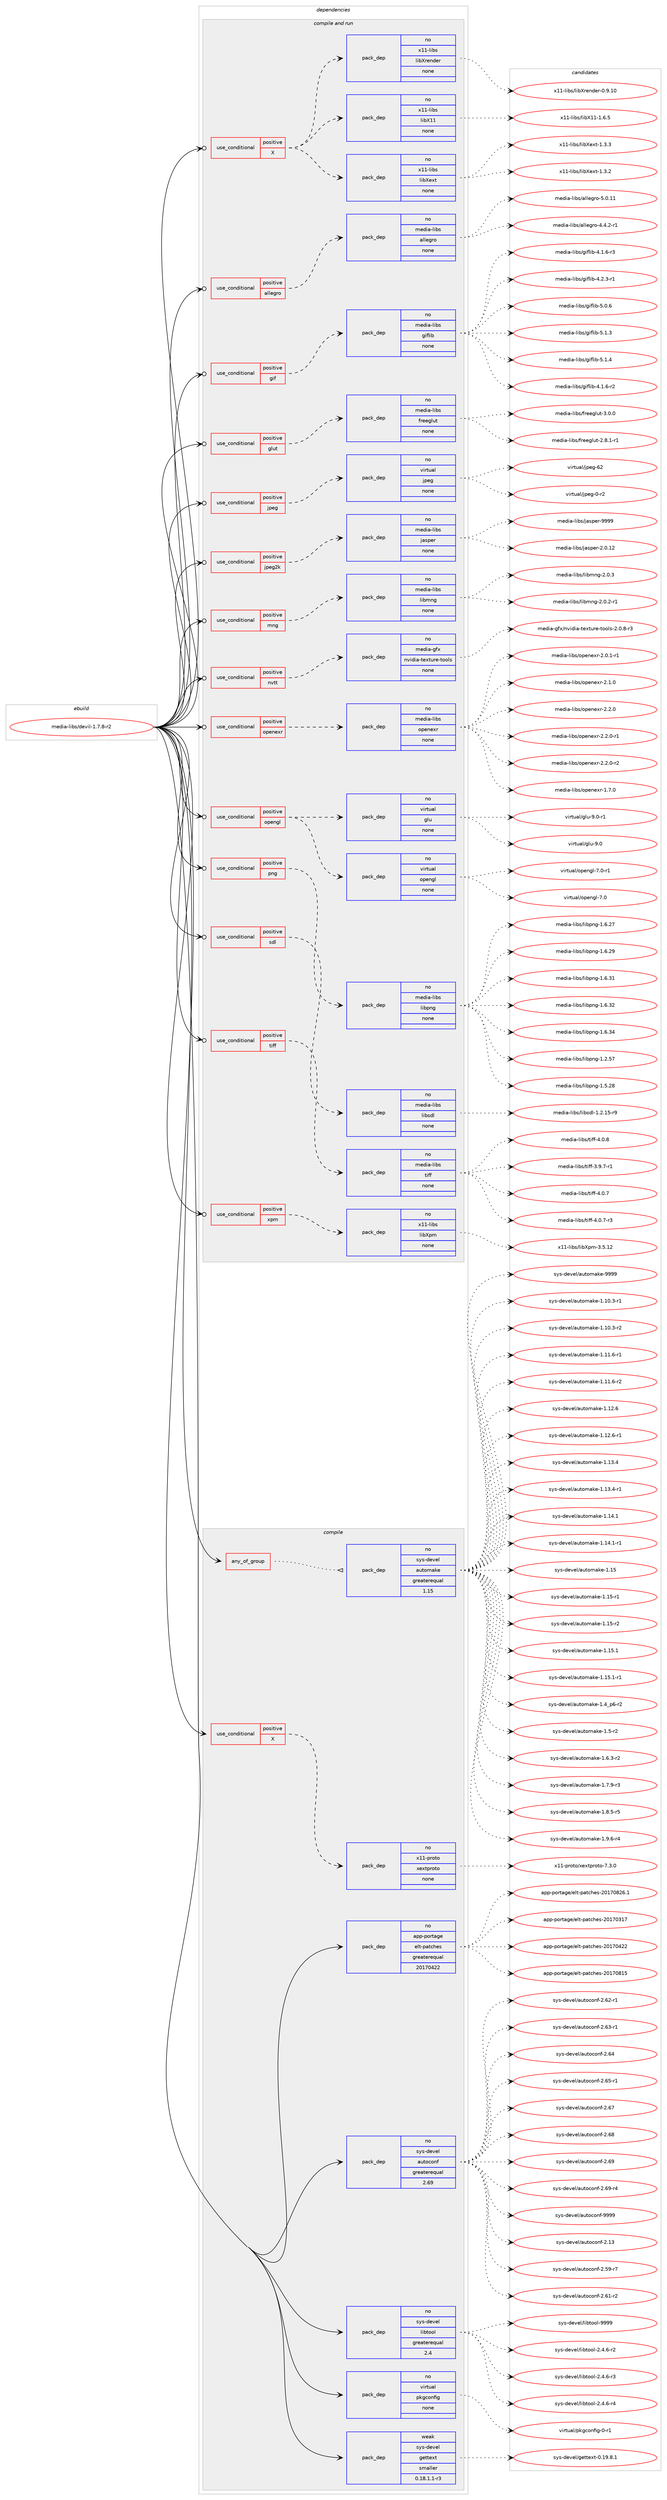 digraph prolog {

# *************
# Graph options
# *************

newrank=true;
concentrate=true;
compound=true;
graph [rankdir=LR,fontname=Helvetica,fontsize=10,ranksep=1.5];#, ranksep=2.5, nodesep=0.2];
edge  [arrowhead=vee];
node  [fontname=Helvetica,fontsize=10];

# **********
# The ebuild
# **********

subgraph cluster_leftcol {
color=gray;
rank=same;
label=<<i>ebuild</i>>;
id [label="media-libs/devil-1.7.8-r2", color=red, width=4, href="../media-libs/devil-1.7.8-r2.svg"];
}

# ****************
# The dependencies
# ****************

subgraph cluster_midcol {
color=gray;
label=<<i>dependencies</i>>;
subgraph cluster_compile {
fillcolor="#eeeeee";
style=filled;
label=<<i>compile</i>>;
subgraph any5368 {
dependency359928 [label=<<TABLE BORDER="0" CELLBORDER="1" CELLSPACING="0" CELLPADDING="4"><TR><TD CELLPADDING="10">any_of_group</TD></TR></TABLE>>, shape=none, color=red];subgraph pack265598 {
dependency359929 [label=<<TABLE BORDER="0" CELLBORDER="1" CELLSPACING="0" CELLPADDING="4" WIDTH="220"><TR><TD ROWSPAN="6" CELLPADDING="30">pack_dep</TD></TR><TR><TD WIDTH="110">no</TD></TR><TR><TD>sys-devel</TD></TR><TR><TD>automake</TD></TR><TR><TD>greaterequal</TD></TR><TR><TD>1.15</TD></TR></TABLE>>, shape=none, color=blue];
}
dependency359928:e -> dependency359929:w [weight=20,style="dotted",arrowhead="oinv"];
}
id:e -> dependency359928:w [weight=20,style="solid",arrowhead="vee"];
subgraph cond88834 {
dependency359930 [label=<<TABLE BORDER="0" CELLBORDER="1" CELLSPACING="0" CELLPADDING="4"><TR><TD ROWSPAN="3" CELLPADDING="10">use_conditional</TD></TR><TR><TD>positive</TD></TR><TR><TD>X</TD></TR></TABLE>>, shape=none, color=red];
subgraph pack265599 {
dependency359931 [label=<<TABLE BORDER="0" CELLBORDER="1" CELLSPACING="0" CELLPADDING="4" WIDTH="220"><TR><TD ROWSPAN="6" CELLPADDING="30">pack_dep</TD></TR><TR><TD WIDTH="110">no</TD></TR><TR><TD>x11-proto</TD></TR><TR><TD>xextproto</TD></TR><TR><TD>none</TD></TR><TR><TD></TD></TR></TABLE>>, shape=none, color=blue];
}
dependency359930:e -> dependency359931:w [weight=20,style="dashed",arrowhead="vee"];
}
id:e -> dependency359930:w [weight=20,style="solid",arrowhead="vee"];
subgraph pack265600 {
dependency359932 [label=<<TABLE BORDER="0" CELLBORDER="1" CELLSPACING="0" CELLPADDING="4" WIDTH="220"><TR><TD ROWSPAN="6" CELLPADDING="30">pack_dep</TD></TR><TR><TD WIDTH="110">no</TD></TR><TR><TD>app-portage</TD></TR><TR><TD>elt-patches</TD></TR><TR><TD>greaterequal</TD></TR><TR><TD>20170422</TD></TR></TABLE>>, shape=none, color=blue];
}
id:e -> dependency359932:w [weight=20,style="solid",arrowhead="vee"];
subgraph pack265601 {
dependency359933 [label=<<TABLE BORDER="0" CELLBORDER="1" CELLSPACING="0" CELLPADDING="4" WIDTH="220"><TR><TD ROWSPAN="6" CELLPADDING="30">pack_dep</TD></TR><TR><TD WIDTH="110">no</TD></TR><TR><TD>sys-devel</TD></TR><TR><TD>autoconf</TD></TR><TR><TD>greaterequal</TD></TR><TR><TD>2.69</TD></TR></TABLE>>, shape=none, color=blue];
}
id:e -> dependency359933:w [weight=20,style="solid",arrowhead="vee"];
subgraph pack265602 {
dependency359934 [label=<<TABLE BORDER="0" CELLBORDER="1" CELLSPACING="0" CELLPADDING="4" WIDTH="220"><TR><TD ROWSPAN="6" CELLPADDING="30">pack_dep</TD></TR><TR><TD WIDTH="110">no</TD></TR><TR><TD>sys-devel</TD></TR><TR><TD>libtool</TD></TR><TR><TD>greaterequal</TD></TR><TR><TD>2.4</TD></TR></TABLE>>, shape=none, color=blue];
}
id:e -> dependency359934:w [weight=20,style="solid",arrowhead="vee"];
subgraph pack265603 {
dependency359935 [label=<<TABLE BORDER="0" CELLBORDER="1" CELLSPACING="0" CELLPADDING="4" WIDTH="220"><TR><TD ROWSPAN="6" CELLPADDING="30">pack_dep</TD></TR><TR><TD WIDTH="110">no</TD></TR><TR><TD>virtual</TD></TR><TR><TD>pkgconfig</TD></TR><TR><TD>none</TD></TR><TR><TD></TD></TR></TABLE>>, shape=none, color=blue];
}
id:e -> dependency359935:w [weight=20,style="solid",arrowhead="vee"];
subgraph pack265604 {
dependency359936 [label=<<TABLE BORDER="0" CELLBORDER="1" CELLSPACING="0" CELLPADDING="4" WIDTH="220"><TR><TD ROWSPAN="6" CELLPADDING="30">pack_dep</TD></TR><TR><TD WIDTH="110">weak</TD></TR><TR><TD>sys-devel</TD></TR><TR><TD>gettext</TD></TR><TR><TD>smaller</TD></TR><TR><TD>0.18.1.1-r3</TD></TR></TABLE>>, shape=none, color=blue];
}
id:e -> dependency359936:w [weight=20,style="solid",arrowhead="vee"];
}
subgraph cluster_compileandrun {
fillcolor="#eeeeee";
style=filled;
label=<<i>compile and run</i>>;
subgraph cond88835 {
dependency359937 [label=<<TABLE BORDER="0" CELLBORDER="1" CELLSPACING="0" CELLPADDING="4"><TR><TD ROWSPAN="3" CELLPADDING="10">use_conditional</TD></TR><TR><TD>positive</TD></TR><TR><TD>X</TD></TR></TABLE>>, shape=none, color=red];
subgraph pack265605 {
dependency359938 [label=<<TABLE BORDER="0" CELLBORDER="1" CELLSPACING="0" CELLPADDING="4" WIDTH="220"><TR><TD ROWSPAN="6" CELLPADDING="30">pack_dep</TD></TR><TR><TD WIDTH="110">no</TD></TR><TR><TD>x11-libs</TD></TR><TR><TD>libXext</TD></TR><TR><TD>none</TD></TR><TR><TD></TD></TR></TABLE>>, shape=none, color=blue];
}
dependency359937:e -> dependency359938:w [weight=20,style="dashed",arrowhead="vee"];
subgraph pack265606 {
dependency359939 [label=<<TABLE BORDER="0" CELLBORDER="1" CELLSPACING="0" CELLPADDING="4" WIDTH="220"><TR><TD ROWSPAN="6" CELLPADDING="30">pack_dep</TD></TR><TR><TD WIDTH="110">no</TD></TR><TR><TD>x11-libs</TD></TR><TR><TD>libX11</TD></TR><TR><TD>none</TD></TR><TR><TD></TD></TR></TABLE>>, shape=none, color=blue];
}
dependency359937:e -> dependency359939:w [weight=20,style="dashed",arrowhead="vee"];
subgraph pack265607 {
dependency359940 [label=<<TABLE BORDER="0" CELLBORDER="1" CELLSPACING="0" CELLPADDING="4" WIDTH="220"><TR><TD ROWSPAN="6" CELLPADDING="30">pack_dep</TD></TR><TR><TD WIDTH="110">no</TD></TR><TR><TD>x11-libs</TD></TR><TR><TD>libXrender</TD></TR><TR><TD>none</TD></TR><TR><TD></TD></TR></TABLE>>, shape=none, color=blue];
}
dependency359937:e -> dependency359940:w [weight=20,style="dashed",arrowhead="vee"];
}
id:e -> dependency359937:w [weight=20,style="solid",arrowhead="odotvee"];
subgraph cond88836 {
dependency359941 [label=<<TABLE BORDER="0" CELLBORDER="1" CELLSPACING="0" CELLPADDING="4"><TR><TD ROWSPAN="3" CELLPADDING="10">use_conditional</TD></TR><TR><TD>positive</TD></TR><TR><TD>allegro</TD></TR></TABLE>>, shape=none, color=red];
subgraph pack265608 {
dependency359942 [label=<<TABLE BORDER="0" CELLBORDER="1" CELLSPACING="0" CELLPADDING="4" WIDTH="220"><TR><TD ROWSPAN="6" CELLPADDING="30">pack_dep</TD></TR><TR><TD WIDTH="110">no</TD></TR><TR><TD>media-libs</TD></TR><TR><TD>allegro</TD></TR><TR><TD>none</TD></TR><TR><TD></TD></TR></TABLE>>, shape=none, color=blue];
}
dependency359941:e -> dependency359942:w [weight=20,style="dashed",arrowhead="vee"];
}
id:e -> dependency359941:w [weight=20,style="solid",arrowhead="odotvee"];
subgraph cond88837 {
dependency359943 [label=<<TABLE BORDER="0" CELLBORDER="1" CELLSPACING="0" CELLPADDING="4"><TR><TD ROWSPAN="3" CELLPADDING="10">use_conditional</TD></TR><TR><TD>positive</TD></TR><TR><TD>gif</TD></TR></TABLE>>, shape=none, color=red];
subgraph pack265609 {
dependency359944 [label=<<TABLE BORDER="0" CELLBORDER="1" CELLSPACING="0" CELLPADDING="4" WIDTH="220"><TR><TD ROWSPAN="6" CELLPADDING="30">pack_dep</TD></TR><TR><TD WIDTH="110">no</TD></TR><TR><TD>media-libs</TD></TR><TR><TD>giflib</TD></TR><TR><TD>none</TD></TR><TR><TD></TD></TR></TABLE>>, shape=none, color=blue];
}
dependency359943:e -> dependency359944:w [weight=20,style="dashed",arrowhead="vee"];
}
id:e -> dependency359943:w [weight=20,style="solid",arrowhead="odotvee"];
subgraph cond88838 {
dependency359945 [label=<<TABLE BORDER="0" CELLBORDER="1" CELLSPACING="0" CELLPADDING="4"><TR><TD ROWSPAN="3" CELLPADDING="10">use_conditional</TD></TR><TR><TD>positive</TD></TR><TR><TD>glut</TD></TR></TABLE>>, shape=none, color=red];
subgraph pack265610 {
dependency359946 [label=<<TABLE BORDER="0" CELLBORDER="1" CELLSPACING="0" CELLPADDING="4" WIDTH="220"><TR><TD ROWSPAN="6" CELLPADDING="30">pack_dep</TD></TR><TR><TD WIDTH="110">no</TD></TR><TR><TD>media-libs</TD></TR><TR><TD>freeglut</TD></TR><TR><TD>none</TD></TR><TR><TD></TD></TR></TABLE>>, shape=none, color=blue];
}
dependency359945:e -> dependency359946:w [weight=20,style="dashed",arrowhead="vee"];
}
id:e -> dependency359945:w [weight=20,style="solid",arrowhead="odotvee"];
subgraph cond88839 {
dependency359947 [label=<<TABLE BORDER="0" CELLBORDER="1" CELLSPACING="0" CELLPADDING="4"><TR><TD ROWSPAN="3" CELLPADDING="10">use_conditional</TD></TR><TR><TD>positive</TD></TR><TR><TD>jpeg</TD></TR></TABLE>>, shape=none, color=red];
subgraph pack265611 {
dependency359948 [label=<<TABLE BORDER="0" CELLBORDER="1" CELLSPACING="0" CELLPADDING="4" WIDTH="220"><TR><TD ROWSPAN="6" CELLPADDING="30">pack_dep</TD></TR><TR><TD WIDTH="110">no</TD></TR><TR><TD>virtual</TD></TR><TR><TD>jpeg</TD></TR><TR><TD>none</TD></TR><TR><TD></TD></TR></TABLE>>, shape=none, color=blue];
}
dependency359947:e -> dependency359948:w [weight=20,style="dashed",arrowhead="vee"];
}
id:e -> dependency359947:w [weight=20,style="solid",arrowhead="odotvee"];
subgraph cond88840 {
dependency359949 [label=<<TABLE BORDER="0" CELLBORDER="1" CELLSPACING="0" CELLPADDING="4"><TR><TD ROWSPAN="3" CELLPADDING="10">use_conditional</TD></TR><TR><TD>positive</TD></TR><TR><TD>jpeg2k</TD></TR></TABLE>>, shape=none, color=red];
subgraph pack265612 {
dependency359950 [label=<<TABLE BORDER="0" CELLBORDER="1" CELLSPACING="0" CELLPADDING="4" WIDTH="220"><TR><TD ROWSPAN="6" CELLPADDING="30">pack_dep</TD></TR><TR><TD WIDTH="110">no</TD></TR><TR><TD>media-libs</TD></TR><TR><TD>jasper</TD></TR><TR><TD>none</TD></TR><TR><TD></TD></TR></TABLE>>, shape=none, color=blue];
}
dependency359949:e -> dependency359950:w [weight=20,style="dashed",arrowhead="vee"];
}
id:e -> dependency359949:w [weight=20,style="solid",arrowhead="odotvee"];
subgraph cond88841 {
dependency359951 [label=<<TABLE BORDER="0" CELLBORDER="1" CELLSPACING="0" CELLPADDING="4"><TR><TD ROWSPAN="3" CELLPADDING="10">use_conditional</TD></TR><TR><TD>positive</TD></TR><TR><TD>mng</TD></TR></TABLE>>, shape=none, color=red];
subgraph pack265613 {
dependency359952 [label=<<TABLE BORDER="0" CELLBORDER="1" CELLSPACING="0" CELLPADDING="4" WIDTH="220"><TR><TD ROWSPAN="6" CELLPADDING="30">pack_dep</TD></TR><TR><TD WIDTH="110">no</TD></TR><TR><TD>media-libs</TD></TR><TR><TD>libmng</TD></TR><TR><TD>none</TD></TR><TR><TD></TD></TR></TABLE>>, shape=none, color=blue];
}
dependency359951:e -> dependency359952:w [weight=20,style="dashed",arrowhead="vee"];
}
id:e -> dependency359951:w [weight=20,style="solid",arrowhead="odotvee"];
subgraph cond88842 {
dependency359953 [label=<<TABLE BORDER="0" CELLBORDER="1" CELLSPACING="0" CELLPADDING="4"><TR><TD ROWSPAN="3" CELLPADDING="10">use_conditional</TD></TR><TR><TD>positive</TD></TR><TR><TD>nvtt</TD></TR></TABLE>>, shape=none, color=red];
subgraph pack265614 {
dependency359954 [label=<<TABLE BORDER="0" CELLBORDER="1" CELLSPACING="0" CELLPADDING="4" WIDTH="220"><TR><TD ROWSPAN="6" CELLPADDING="30">pack_dep</TD></TR><TR><TD WIDTH="110">no</TD></TR><TR><TD>media-gfx</TD></TR><TR><TD>nvidia-texture-tools</TD></TR><TR><TD>none</TD></TR><TR><TD></TD></TR></TABLE>>, shape=none, color=blue];
}
dependency359953:e -> dependency359954:w [weight=20,style="dashed",arrowhead="vee"];
}
id:e -> dependency359953:w [weight=20,style="solid",arrowhead="odotvee"];
subgraph cond88843 {
dependency359955 [label=<<TABLE BORDER="0" CELLBORDER="1" CELLSPACING="0" CELLPADDING="4"><TR><TD ROWSPAN="3" CELLPADDING="10">use_conditional</TD></TR><TR><TD>positive</TD></TR><TR><TD>openexr</TD></TR></TABLE>>, shape=none, color=red];
subgraph pack265615 {
dependency359956 [label=<<TABLE BORDER="0" CELLBORDER="1" CELLSPACING="0" CELLPADDING="4" WIDTH="220"><TR><TD ROWSPAN="6" CELLPADDING="30">pack_dep</TD></TR><TR><TD WIDTH="110">no</TD></TR><TR><TD>media-libs</TD></TR><TR><TD>openexr</TD></TR><TR><TD>none</TD></TR><TR><TD></TD></TR></TABLE>>, shape=none, color=blue];
}
dependency359955:e -> dependency359956:w [weight=20,style="dashed",arrowhead="vee"];
}
id:e -> dependency359955:w [weight=20,style="solid",arrowhead="odotvee"];
subgraph cond88844 {
dependency359957 [label=<<TABLE BORDER="0" CELLBORDER="1" CELLSPACING="0" CELLPADDING="4"><TR><TD ROWSPAN="3" CELLPADDING="10">use_conditional</TD></TR><TR><TD>positive</TD></TR><TR><TD>opengl</TD></TR></TABLE>>, shape=none, color=red];
subgraph pack265616 {
dependency359958 [label=<<TABLE BORDER="0" CELLBORDER="1" CELLSPACING="0" CELLPADDING="4" WIDTH="220"><TR><TD ROWSPAN="6" CELLPADDING="30">pack_dep</TD></TR><TR><TD WIDTH="110">no</TD></TR><TR><TD>virtual</TD></TR><TR><TD>opengl</TD></TR><TR><TD>none</TD></TR><TR><TD></TD></TR></TABLE>>, shape=none, color=blue];
}
dependency359957:e -> dependency359958:w [weight=20,style="dashed",arrowhead="vee"];
subgraph pack265617 {
dependency359959 [label=<<TABLE BORDER="0" CELLBORDER="1" CELLSPACING="0" CELLPADDING="4" WIDTH="220"><TR><TD ROWSPAN="6" CELLPADDING="30">pack_dep</TD></TR><TR><TD WIDTH="110">no</TD></TR><TR><TD>virtual</TD></TR><TR><TD>glu</TD></TR><TR><TD>none</TD></TR><TR><TD></TD></TR></TABLE>>, shape=none, color=blue];
}
dependency359957:e -> dependency359959:w [weight=20,style="dashed",arrowhead="vee"];
}
id:e -> dependency359957:w [weight=20,style="solid",arrowhead="odotvee"];
subgraph cond88845 {
dependency359960 [label=<<TABLE BORDER="0" CELLBORDER="1" CELLSPACING="0" CELLPADDING="4"><TR><TD ROWSPAN="3" CELLPADDING="10">use_conditional</TD></TR><TR><TD>positive</TD></TR><TR><TD>png</TD></TR></TABLE>>, shape=none, color=red];
subgraph pack265618 {
dependency359961 [label=<<TABLE BORDER="0" CELLBORDER="1" CELLSPACING="0" CELLPADDING="4" WIDTH="220"><TR><TD ROWSPAN="6" CELLPADDING="30">pack_dep</TD></TR><TR><TD WIDTH="110">no</TD></TR><TR><TD>media-libs</TD></TR><TR><TD>libpng</TD></TR><TR><TD>none</TD></TR><TR><TD></TD></TR></TABLE>>, shape=none, color=blue];
}
dependency359960:e -> dependency359961:w [weight=20,style="dashed",arrowhead="vee"];
}
id:e -> dependency359960:w [weight=20,style="solid",arrowhead="odotvee"];
subgraph cond88846 {
dependency359962 [label=<<TABLE BORDER="0" CELLBORDER="1" CELLSPACING="0" CELLPADDING="4"><TR><TD ROWSPAN="3" CELLPADDING="10">use_conditional</TD></TR><TR><TD>positive</TD></TR><TR><TD>sdl</TD></TR></TABLE>>, shape=none, color=red];
subgraph pack265619 {
dependency359963 [label=<<TABLE BORDER="0" CELLBORDER="1" CELLSPACING="0" CELLPADDING="4" WIDTH="220"><TR><TD ROWSPAN="6" CELLPADDING="30">pack_dep</TD></TR><TR><TD WIDTH="110">no</TD></TR><TR><TD>media-libs</TD></TR><TR><TD>libsdl</TD></TR><TR><TD>none</TD></TR><TR><TD></TD></TR></TABLE>>, shape=none, color=blue];
}
dependency359962:e -> dependency359963:w [weight=20,style="dashed",arrowhead="vee"];
}
id:e -> dependency359962:w [weight=20,style="solid",arrowhead="odotvee"];
subgraph cond88847 {
dependency359964 [label=<<TABLE BORDER="0" CELLBORDER="1" CELLSPACING="0" CELLPADDING="4"><TR><TD ROWSPAN="3" CELLPADDING="10">use_conditional</TD></TR><TR><TD>positive</TD></TR><TR><TD>tiff</TD></TR></TABLE>>, shape=none, color=red];
subgraph pack265620 {
dependency359965 [label=<<TABLE BORDER="0" CELLBORDER="1" CELLSPACING="0" CELLPADDING="4" WIDTH="220"><TR><TD ROWSPAN="6" CELLPADDING="30">pack_dep</TD></TR><TR><TD WIDTH="110">no</TD></TR><TR><TD>media-libs</TD></TR><TR><TD>tiff</TD></TR><TR><TD>none</TD></TR><TR><TD></TD></TR></TABLE>>, shape=none, color=blue];
}
dependency359964:e -> dependency359965:w [weight=20,style="dashed",arrowhead="vee"];
}
id:e -> dependency359964:w [weight=20,style="solid",arrowhead="odotvee"];
subgraph cond88848 {
dependency359966 [label=<<TABLE BORDER="0" CELLBORDER="1" CELLSPACING="0" CELLPADDING="4"><TR><TD ROWSPAN="3" CELLPADDING="10">use_conditional</TD></TR><TR><TD>positive</TD></TR><TR><TD>xpm</TD></TR></TABLE>>, shape=none, color=red];
subgraph pack265621 {
dependency359967 [label=<<TABLE BORDER="0" CELLBORDER="1" CELLSPACING="0" CELLPADDING="4" WIDTH="220"><TR><TD ROWSPAN="6" CELLPADDING="30">pack_dep</TD></TR><TR><TD WIDTH="110">no</TD></TR><TR><TD>x11-libs</TD></TR><TR><TD>libXpm</TD></TR><TR><TD>none</TD></TR><TR><TD></TD></TR></TABLE>>, shape=none, color=blue];
}
dependency359966:e -> dependency359967:w [weight=20,style="dashed",arrowhead="vee"];
}
id:e -> dependency359966:w [weight=20,style="solid",arrowhead="odotvee"];
}
subgraph cluster_run {
fillcolor="#eeeeee";
style=filled;
label=<<i>run</i>>;
}
}

# **************
# The candidates
# **************

subgraph cluster_choices {
rank=same;
color=gray;
label=<<i>candidates</i>>;

subgraph choice265598 {
color=black;
nodesep=1;
choice11512111545100101118101108479711711611110997107101454946494846514511449 [label="sys-devel/automake-1.10.3-r1", color=red, width=4,href="../sys-devel/automake-1.10.3-r1.svg"];
choice11512111545100101118101108479711711611110997107101454946494846514511450 [label="sys-devel/automake-1.10.3-r2", color=red, width=4,href="../sys-devel/automake-1.10.3-r2.svg"];
choice11512111545100101118101108479711711611110997107101454946494946544511449 [label="sys-devel/automake-1.11.6-r1", color=red, width=4,href="../sys-devel/automake-1.11.6-r1.svg"];
choice11512111545100101118101108479711711611110997107101454946494946544511450 [label="sys-devel/automake-1.11.6-r2", color=red, width=4,href="../sys-devel/automake-1.11.6-r2.svg"];
choice1151211154510010111810110847971171161111099710710145494649504654 [label="sys-devel/automake-1.12.6", color=red, width=4,href="../sys-devel/automake-1.12.6.svg"];
choice11512111545100101118101108479711711611110997107101454946495046544511449 [label="sys-devel/automake-1.12.6-r1", color=red, width=4,href="../sys-devel/automake-1.12.6-r1.svg"];
choice1151211154510010111810110847971171161111099710710145494649514652 [label="sys-devel/automake-1.13.4", color=red, width=4,href="../sys-devel/automake-1.13.4.svg"];
choice11512111545100101118101108479711711611110997107101454946495146524511449 [label="sys-devel/automake-1.13.4-r1", color=red, width=4,href="../sys-devel/automake-1.13.4-r1.svg"];
choice1151211154510010111810110847971171161111099710710145494649524649 [label="sys-devel/automake-1.14.1", color=red, width=4,href="../sys-devel/automake-1.14.1.svg"];
choice11512111545100101118101108479711711611110997107101454946495246494511449 [label="sys-devel/automake-1.14.1-r1", color=red, width=4,href="../sys-devel/automake-1.14.1-r1.svg"];
choice115121115451001011181011084797117116111109971071014549464953 [label="sys-devel/automake-1.15", color=red, width=4,href="../sys-devel/automake-1.15.svg"];
choice1151211154510010111810110847971171161111099710710145494649534511449 [label="sys-devel/automake-1.15-r1", color=red, width=4,href="../sys-devel/automake-1.15-r1.svg"];
choice1151211154510010111810110847971171161111099710710145494649534511450 [label="sys-devel/automake-1.15-r2", color=red, width=4,href="../sys-devel/automake-1.15-r2.svg"];
choice1151211154510010111810110847971171161111099710710145494649534649 [label="sys-devel/automake-1.15.1", color=red, width=4,href="../sys-devel/automake-1.15.1.svg"];
choice11512111545100101118101108479711711611110997107101454946495346494511449 [label="sys-devel/automake-1.15.1-r1", color=red, width=4,href="../sys-devel/automake-1.15.1-r1.svg"];
choice115121115451001011181011084797117116111109971071014549465295112544511450 [label="sys-devel/automake-1.4_p6-r2", color=red, width=4,href="../sys-devel/automake-1.4_p6-r2.svg"];
choice11512111545100101118101108479711711611110997107101454946534511450 [label="sys-devel/automake-1.5-r2", color=red, width=4,href="../sys-devel/automake-1.5-r2.svg"];
choice115121115451001011181011084797117116111109971071014549465446514511450 [label="sys-devel/automake-1.6.3-r2", color=red, width=4,href="../sys-devel/automake-1.6.3-r2.svg"];
choice115121115451001011181011084797117116111109971071014549465546574511451 [label="sys-devel/automake-1.7.9-r3", color=red, width=4,href="../sys-devel/automake-1.7.9-r3.svg"];
choice115121115451001011181011084797117116111109971071014549465646534511453 [label="sys-devel/automake-1.8.5-r5", color=red, width=4,href="../sys-devel/automake-1.8.5-r5.svg"];
choice115121115451001011181011084797117116111109971071014549465746544511452 [label="sys-devel/automake-1.9.6-r4", color=red, width=4,href="../sys-devel/automake-1.9.6-r4.svg"];
choice115121115451001011181011084797117116111109971071014557575757 [label="sys-devel/automake-9999", color=red, width=4,href="../sys-devel/automake-9999.svg"];
dependency359929:e -> choice11512111545100101118101108479711711611110997107101454946494846514511449:w [style=dotted,weight="100"];
dependency359929:e -> choice11512111545100101118101108479711711611110997107101454946494846514511450:w [style=dotted,weight="100"];
dependency359929:e -> choice11512111545100101118101108479711711611110997107101454946494946544511449:w [style=dotted,weight="100"];
dependency359929:e -> choice11512111545100101118101108479711711611110997107101454946494946544511450:w [style=dotted,weight="100"];
dependency359929:e -> choice1151211154510010111810110847971171161111099710710145494649504654:w [style=dotted,weight="100"];
dependency359929:e -> choice11512111545100101118101108479711711611110997107101454946495046544511449:w [style=dotted,weight="100"];
dependency359929:e -> choice1151211154510010111810110847971171161111099710710145494649514652:w [style=dotted,weight="100"];
dependency359929:e -> choice11512111545100101118101108479711711611110997107101454946495146524511449:w [style=dotted,weight="100"];
dependency359929:e -> choice1151211154510010111810110847971171161111099710710145494649524649:w [style=dotted,weight="100"];
dependency359929:e -> choice11512111545100101118101108479711711611110997107101454946495246494511449:w [style=dotted,weight="100"];
dependency359929:e -> choice115121115451001011181011084797117116111109971071014549464953:w [style=dotted,weight="100"];
dependency359929:e -> choice1151211154510010111810110847971171161111099710710145494649534511449:w [style=dotted,weight="100"];
dependency359929:e -> choice1151211154510010111810110847971171161111099710710145494649534511450:w [style=dotted,weight="100"];
dependency359929:e -> choice1151211154510010111810110847971171161111099710710145494649534649:w [style=dotted,weight="100"];
dependency359929:e -> choice11512111545100101118101108479711711611110997107101454946495346494511449:w [style=dotted,weight="100"];
dependency359929:e -> choice115121115451001011181011084797117116111109971071014549465295112544511450:w [style=dotted,weight="100"];
dependency359929:e -> choice11512111545100101118101108479711711611110997107101454946534511450:w [style=dotted,weight="100"];
dependency359929:e -> choice115121115451001011181011084797117116111109971071014549465446514511450:w [style=dotted,weight="100"];
dependency359929:e -> choice115121115451001011181011084797117116111109971071014549465546574511451:w [style=dotted,weight="100"];
dependency359929:e -> choice115121115451001011181011084797117116111109971071014549465646534511453:w [style=dotted,weight="100"];
dependency359929:e -> choice115121115451001011181011084797117116111109971071014549465746544511452:w [style=dotted,weight="100"];
dependency359929:e -> choice115121115451001011181011084797117116111109971071014557575757:w [style=dotted,weight="100"];
}
subgraph choice265599 {
color=black;
nodesep=1;
choice12049494511211411111611147120101120116112114111116111455546514648 [label="x11-proto/xextproto-7.3.0", color=red, width=4,href="../x11-proto/xextproto-7.3.0.svg"];
dependency359931:e -> choice12049494511211411111611147120101120116112114111116111455546514648:w [style=dotted,weight="100"];
}
subgraph choice265600 {
color=black;
nodesep=1;
choice97112112451121111141169710310147101108116451129711699104101115455048495548514955 [label="app-portage/elt-patches-20170317", color=red, width=4,href="../app-portage/elt-patches-20170317.svg"];
choice97112112451121111141169710310147101108116451129711699104101115455048495548525050 [label="app-portage/elt-patches-20170422", color=red, width=4,href="../app-portage/elt-patches-20170422.svg"];
choice97112112451121111141169710310147101108116451129711699104101115455048495548564953 [label="app-portage/elt-patches-20170815", color=red, width=4,href="../app-portage/elt-patches-20170815.svg"];
choice971121124511211111411697103101471011081164511297116991041011154550484955485650544649 [label="app-portage/elt-patches-20170826.1", color=red, width=4,href="../app-portage/elt-patches-20170826.1.svg"];
dependency359932:e -> choice97112112451121111141169710310147101108116451129711699104101115455048495548514955:w [style=dotted,weight="100"];
dependency359932:e -> choice97112112451121111141169710310147101108116451129711699104101115455048495548525050:w [style=dotted,weight="100"];
dependency359932:e -> choice97112112451121111141169710310147101108116451129711699104101115455048495548564953:w [style=dotted,weight="100"];
dependency359932:e -> choice971121124511211111411697103101471011081164511297116991041011154550484955485650544649:w [style=dotted,weight="100"];
}
subgraph choice265601 {
color=black;
nodesep=1;
choice115121115451001011181011084797117116111991111101024550464951 [label="sys-devel/autoconf-2.13", color=red, width=4,href="../sys-devel/autoconf-2.13.svg"];
choice1151211154510010111810110847971171161119911111010245504653574511455 [label="sys-devel/autoconf-2.59-r7", color=red, width=4,href="../sys-devel/autoconf-2.59-r7.svg"];
choice1151211154510010111810110847971171161119911111010245504654494511450 [label="sys-devel/autoconf-2.61-r2", color=red, width=4,href="../sys-devel/autoconf-2.61-r2.svg"];
choice1151211154510010111810110847971171161119911111010245504654504511449 [label="sys-devel/autoconf-2.62-r1", color=red, width=4,href="../sys-devel/autoconf-2.62-r1.svg"];
choice1151211154510010111810110847971171161119911111010245504654514511449 [label="sys-devel/autoconf-2.63-r1", color=red, width=4,href="../sys-devel/autoconf-2.63-r1.svg"];
choice115121115451001011181011084797117116111991111101024550465452 [label="sys-devel/autoconf-2.64", color=red, width=4,href="../sys-devel/autoconf-2.64.svg"];
choice1151211154510010111810110847971171161119911111010245504654534511449 [label="sys-devel/autoconf-2.65-r1", color=red, width=4,href="../sys-devel/autoconf-2.65-r1.svg"];
choice115121115451001011181011084797117116111991111101024550465455 [label="sys-devel/autoconf-2.67", color=red, width=4,href="../sys-devel/autoconf-2.67.svg"];
choice115121115451001011181011084797117116111991111101024550465456 [label="sys-devel/autoconf-2.68", color=red, width=4,href="../sys-devel/autoconf-2.68.svg"];
choice115121115451001011181011084797117116111991111101024550465457 [label="sys-devel/autoconf-2.69", color=red, width=4,href="../sys-devel/autoconf-2.69.svg"];
choice1151211154510010111810110847971171161119911111010245504654574511452 [label="sys-devel/autoconf-2.69-r4", color=red, width=4,href="../sys-devel/autoconf-2.69-r4.svg"];
choice115121115451001011181011084797117116111991111101024557575757 [label="sys-devel/autoconf-9999", color=red, width=4,href="../sys-devel/autoconf-9999.svg"];
dependency359933:e -> choice115121115451001011181011084797117116111991111101024550464951:w [style=dotted,weight="100"];
dependency359933:e -> choice1151211154510010111810110847971171161119911111010245504653574511455:w [style=dotted,weight="100"];
dependency359933:e -> choice1151211154510010111810110847971171161119911111010245504654494511450:w [style=dotted,weight="100"];
dependency359933:e -> choice1151211154510010111810110847971171161119911111010245504654504511449:w [style=dotted,weight="100"];
dependency359933:e -> choice1151211154510010111810110847971171161119911111010245504654514511449:w [style=dotted,weight="100"];
dependency359933:e -> choice115121115451001011181011084797117116111991111101024550465452:w [style=dotted,weight="100"];
dependency359933:e -> choice1151211154510010111810110847971171161119911111010245504654534511449:w [style=dotted,weight="100"];
dependency359933:e -> choice115121115451001011181011084797117116111991111101024550465455:w [style=dotted,weight="100"];
dependency359933:e -> choice115121115451001011181011084797117116111991111101024550465456:w [style=dotted,weight="100"];
dependency359933:e -> choice115121115451001011181011084797117116111991111101024550465457:w [style=dotted,weight="100"];
dependency359933:e -> choice1151211154510010111810110847971171161119911111010245504654574511452:w [style=dotted,weight="100"];
dependency359933:e -> choice115121115451001011181011084797117116111991111101024557575757:w [style=dotted,weight="100"];
}
subgraph choice265602 {
color=black;
nodesep=1;
choice1151211154510010111810110847108105981161111111084550465246544511450 [label="sys-devel/libtool-2.4.6-r2", color=red, width=4,href="../sys-devel/libtool-2.4.6-r2.svg"];
choice1151211154510010111810110847108105981161111111084550465246544511451 [label="sys-devel/libtool-2.4.6-r3", color=red, width=4,href="../sys-devel/libtool-2.4.6-r3.svg"];
choice1151211154510010111810110847108105981161111111084550465246544511452 [label="sys-devel/libtool-2.4.6-r4", color=red, width=4,href="../sys-devel/libtool-2.4.6-r4.svg"];
choice1151211154510010111810110847108105981161111111084557575757 [label="sys-devel/libtool-9999", color=red, width=4,href="../sys-devel/libtool-9999.svg"];
dependency359934:e -> choice1151211154510010111810110847108105981161111111084550465246544511450:w [style=dotted,weight="100"];
dependency359934:e -> choice1151211154510010111810110847108105981161111111084550465246544511451:w [style=dotted,weight="100"];
dependency359934:e -> choice1151211154510010111810110847108105981161111111084550465246544511452:w [style=dotted,weight="100"];
dependency359934:e -> choice1151211154510010111810110847108105981161111111084557575757:w [style=dotted,weight="100"];
}
subgraph choice265603 {
color=black;
nodesep=1;
choice11810511411611797108471121071039911111010210510345484511449 [label="virtual/pkgconfig-0-r1", color=red, width=4,href="../virtual/pkgconfig-0-r1.svg"];
dependency359935:e -> choice11810511411611797108471121071039911111010210510345484511449:w [style=dotted,weight="100"];
}
subgraph choice265604 {
color=black;
nodesep=1;
choice1151211154510010111810110847103101116116101120116454846495746564649 [label="sys-devel/gettext-0.19.8.1", color=red, width=4,href="../sys-devel/gettext-0.19.8.1.svg"];
dependency359936:e -> choice1151211154510010111810110847103101116116101120116454846495746564649:w [style=dotted,weight="100"];
}
subgraph choice265605 {
color=black;
nodesep=1;
choice12049494510810598115471081059888101120116454946514650 [label="x11-libs/libXext-1.3.2", color=red, width=4,href="../x11-libs/libXext-1.3.2.svg"];
choice12049494510810598115471081059888101120116454946514651 [label="x11-libs/libXext-1.3.3", color=red, width=4,href="../x11-libs/libXext-1.3.3.svg"];
dependency359938:e -> choice12049494510810598115471081059888101120116454946514650:w [style=dotted,weight="100"];
dependency359938:e -> choice12049494510810598115471081059888101120116454946514651:w [style=dotted,weight="100"];
}
subgraph choice265606 {
color=black;
nodesep=1;
choice120494945108105981154710810598884949454946544653 [label="x11-libs/libX11-1.6.5", color=red, width=4,href="../x11-libs/libX11-1.6.5.svg"];
dependency359939:e -> choice120494945108105981154710810598884949454946544653:w [style=dotted,weight="100"];
}
subgraph choice265607 {
color=black;
nodesep=1;
choice1204949451081059811547108105988811410111010010111445484657464948 [label="x11-libs/libXrender-0.9.10", color=red, width=4,href="../x11-libs/libXrender-0.9.10.svg"];
dependency359940:e -> choice1204949451081059811547108105988811410111010010111445484657464948:w [style=dotted,weight="100"];
}
subgraph choice265608 {
color=black;
nodesep=1;
choice10910110010597451081059811547971081081011031141114552465246504511449 [label="media-libs/allegro-4.4.2-r1", color=red, width=4,href="../media-libs/allegro-4.4.2-r1.svg"];
choice109101100105974510810598115479710810810110311411145534648464949 [label="media-libs/allegro-5.0.11", color=red, width=4,href="../media-libs/allegro-5.0.11.svg"];
dependency359942:e -> choice10910110010597451081059811547971081081011031141114552465246504511449:w [style=dotted,weight="100"];
dependency359942:e -> choice109101100105974510810598115479710810810110311411145534648464949:w [style=dotted,weight="100"];
}
subgraph choice265609 {
color=black;
nodesep=1;
choice10910110010597451081059811547103105102108105984552464946544511450 [label="media-libs/giflib-4.1.6-r2", color=red, width=4,href="../media-libs/giflib-4.1.6-r2.svg"];
choice10910110010597451081059811547103105102108105984552464946544511451 [label="media-libs/giflib-4.1.6-r3", color=red, width=4,href="../media-libs/giflib-4.1.6-r3.svg"];
choice10910110010597451081059811547103105102108105984552465046514511449 [label="media-libs/giflib-4.2.3-r1", color=red, width=4,href="../media-libs/giflib-4.2.3-r1.svg"];
choice1091011001059745108105981154710310510210810598455346484654 [label="media-libs/giflib-5.0.6", color=red, width=4,href="../media-libs/giflib-5.0.6.svg"];
choice1091011001059745108105981154710310510210810598455346494651 [label="media-libs/giflib-5.1.3", color=red, width=4,href="../media-libs/giflib-5.1.3.svg"];
choice1091011001059745108105981154710310510210810598455346494652 [label="media-libs/giflib-5.1.4", color=red, width=4,href="../media-libs/giflib-5.1.4.svg"];
dependency359944:e -> choice10910110010597451081059811547103105102108105984552464946544511450:w [style=dotted,weight="100"];
dependency359944:e -> choice10910110010597451081059811547103105102108105984552464946544511451:w [style=dotted,weight="100"];
dependency359944:e -> choice10910110010597451081059811547103105102108105984552465046514511449:w [style=dotted,weight="100"];
dependency359944:e -> choice1091011001059745108105981154710310510210810598455346484654:w [style=dotted,weight="100"];
dependency359944:e -> choice1091011001059745108105981154710310510210810598455346494651:w [style=dotted,weight="100"];
dependency359944:e -> choice1091011001059745108105981154710310510210810598455346494652:w [style=dotted,weight="100"];
}
subgraph choice265610 {
color=black;
nodesep=1;
choice109101100105974510810598115471021141011011031081171164550465646494511449 [label="media-libs/freeglut-2.8.1-r1", color=red, width=4,href="../media-libs/freeglut-2.8.1-r1.svg"];
choice10910110010597451081059811547102114101101103108117116455146484648 [label="media-libs/freeglut-3.0.0", color=red, width=4,href="../media-libs/freeglut-3.0.0.svg"];
dependency359946:e -> choice109101100105974510810598115471021141011011031081171164550465646494511449:w [style=dotted,weight="100"];
dependency359946:e -> choice10910110010597451081059811547102114101101103108117116455146484648:w [style=dotted,weight="100"];
}
subgraph choice265611 {
color=black;
nodesep=1;
choice118105114116117971084710611210110345484511450 [label="virtual/jpeg-0-r2", color=red, width=4,href="../virtual/jpeg-0-r2.svg"];
choice1181051141161179710847106112101103455450 [label="virtual/jpeg-62", color=red, width=4,href="../virtual/jpeg-62.svg"];
dependency359948:e -> choice118105114116117971084710611210110345484511450:w [style=dotted,weight="100"];
dependency359948:e -> choice1181051141161179710847106112101103455450:w [style=dotted,weight="100"];
}
subgraph choice265612 {
color=black;
nodesep=1;
choice109101100105974510810598115471069711511210111445504648464950 [label="media-libs/jasper-2.0.12", color=red, width=4,href="../media-libs/jasper-2.0.12.svg"];
choice10910110010597451081059811547106971151121011144557575757 [label="media-libs/jasper-9999", color=red, width=4,href="../media-libs/jasper-9999.svg"];
dependency359950:e -> choice109101100105974510810598115471069711511210111445504648464950:w [style=dotted,weight="100"];
dependency359950:e -> choice10910110010597451081059811547106971151121011144557575757:w [style=dotted,weight="100"];
}
subgraph choice265613 {
color=black;
nodesep=1;
choice10910110010597451081059811547108105981091101034550464846504511449 [label="media-libs/libmng-2.0.2-r1", color=red, width=4,href="../media-libs/libmng-2.0.2-r1.svg"];
choice1091011001059745108105981154710810598109110103455046484651 [label="media-libs/libmng-2.0.3", color=red, width=4,href="../media-libs/libmng-2.0.3.svg"];
dependency359952:e -> choice10910110010597451081059811547108105981091101034550464846504511449:w [style=dotted,weight="100"];
dependency359952:e -> choice1091011001059745108105981154710810598109110103455046484651:w [style=dotted,weight="100"];
}
subgraph choice265614 {
color=black;
nodesep=1;
choice1091011001059745103102120471101181051001059745116101120116117114101451161111111081154550464846564511451 [label="media-gfx/nvidia-texture-tools-2.0.8-r3", color=red, width=4,href="../media-gfx/nvidia-texture-tools-2.0.8-r3.svg"];
dependency359954:e -> choice1091011001059745103102120471101181051001059745116101120116117114101451161111111081154550464846564511451:w [style=dotted,weight="100"];
}
subgraph choice265615 {
color=black;
nodesep=1;
choice10910110010597451081059811547111112101110101120114454946554648 [label="media-libs/openexr-1.7.0", color=red, width=4,href="../media-libs/openexr-1.7.0.svg"];
choice109101100105974510810598115471111121011101011201144550464846494511449 [label="media-libs/openexr-2.0.1-r1", color=red, width=4,href="../media-libs/openexr-2.0.1-r1.svg"];
choice10910110010597451081059811547111112101110101120114455046494648 [label="media-libs/openexr-2.1.0", color=red, width=4,href="../media-libs/openexr-2.1.0.svg"];
choice10910110010597451081059811547111112101110101120114455046504648 [label="media-libs/openexr-2.2.0", color=red, width=4,href="../media-libs/openexr-2.2.0.svg"];
choice109101100105974510810598115471111121011101011201144550465046484511449 [label="media-libs/openexr-2.2.0-r1", color=red, width=4,href="../media-libs/openexr-2.2.0-r1.svg"];
choice109101100105974510810598115471111121011101011201144550465046484511450 [label="media-libs/openexr-2.2.0-r2", color=red, width=4,href="../media-libs/openexr-2.2.0-r2.svg"];
dependency359956:e -> choice10910110010597451081059811547111112101110101120114454946554648:w [style=dotted,weight="100"];
dependency359956:e -> choice109101100105974510810598115471111121011101011201144550464846494511449:w [style=dotted,weight="100"];
dependency359956:e -> choice10910110010597451081059811547111112101110101120114455046494648:w [style=dotted,weight="100"];
dependency359956:e -> choice10910110010597451081059811547111112101110101120114455046504648:w [style=dotted,weight="100"];
dependency359956:e -> choice109101100105974510810598115471111121011101011201144550465046484511449:w [style=dotted,weight="100"];
dependency359956:e -> choice109101100105974510810598115471111121011101011201144550465046484511450:w [style=dotted,weight="100"];
}
subgraph choice265616 {
color=black;
nodesep=1;
choice118105114116117971084711111210111010310845554648 [label="virtual/opengl-7.0", color=red, width=4,href="../virtual/opengl-7.0.svg"];
choice1181051141161179710847111112101110103108455546484511449 [label="virtual/opengl-7.0-r1", color=red, width=4,href="../virtual/opengl-7.0-r1.svg"];
dependency359958:e -> choice118105114116117971084711111210111010310845554648:w [style=dotted,weight="100"];
dependency359958:e -> choice1181051141161179710847111112101110103108455546484511449:w [style=dotted,weight="100"];
}
subgraph choice265617 {
color=black;
nodesep=1;
choice118105114116117971084710310811745574648 [label="virtual/glu-9.0", color=red, width=4,href="../virtual/glu-9.0.svg"];
choice1181051141161179710847103108117455746484511449 [label="virtual/glu-9.0-r1", color=red, width=4,href="../virtual/glu-9.0-r1.svg"];
dependency359959:e -> choice118105114116117971084710310811745574648:w [style=dotted,weight="100"];
dependency359959:e -> choice1181051141161179710847103108117455746484511449:w [style=dotted,weight="100"];
}
subgraph choice265618 {
color=black;
nodesep=1;
choice109101100105974510810598115471081059811211010345494650465355 [label="media-libs/libpng-1.2.57", color=red, width=4,href="../media-libs/libpng-1.2.57.svg"];
choice109101100105974510810598115471081059811211010345494653465056 [label="media-libs/libpng-1.5.28", color=red, width=4,href="../media-libs/libpng-1.5.28.svg"];
choice109101100105974510810598115471081059811211010345494654465055 [label="media-libs/libpng-1.6.27", color=red, width=4,href="../media-libs/libpng-1.6.27.svg"];
choice109101100105974510810598115471081059811211010345494654465057 [label="media-libs/libpng-1.6.29", color=red, width=4,href="../media-libs/libpng-1.6.29.svg"];
choice109101100105974510810598115471081059811211010345494654465149 [label="media-libs/libpng-1.6.31", color=red, width=4,href="../media-libs/libpng-1.6.31.svg"];
choice109101100105974510810598115471081059811211010345494654465150 [label="media-libs/libpng-1.6.32", color=red, width=4,href="../media-libs/libpng-1.6.32.svg"];
choice109101100105974510810598115471081059811211010345494654465152 [label="media-libs/libpng-1.6.34", color=red, width=4,href="../media-libs/libpng-1.6.34.svg"];
dependency359961:e -> choice109101100105974510810598115471081059811211010345494650465355:w [style=dotted,weight="100"];
dependency359961:e -> choice109101100105974510810598115471081059811211010345494653465056:w [style=dotted,weight="100"];
dependency359961:e -> choice109101100105974510810598115471081059811211010345494654465055:w [style=dotted,weight="100"];
dependency359961:e -> choice109101100105974510810598115471081059811211010345494654465057:w [style=dotted,weight="100"];
dependency359961:e -> choice109101100105974510810598115471081059811211010345494654465149:w [style=dotted,weight="100"];
dependency359961:e -> choice109101100105974510810598115471081059811211010345494654465150:w [style=dotted,weight="100"];
dependency359961:e -> choice109101100105974510810598115471081059811211010345494654465152:w [style=dotted,weight="100"];
}
subgraph choice265619 {
color=black;
nodesep=1;
choice1091011001059745108105981154710810598115100108454946504649534511457 [label="media-libs/libsdl-1.2.15-r9", color=red, width=4,href="../media-libs/libsdl-1.2.15-r9.svg"];
dependency359963:e -> choice1091011001059745108105981154710810598115100108454946504649534511457:w [style=dotted,weight="100"];
}
subgraph choice265620 {
color=black;
nodesep=1;
choice109101100105974510810598115471161051021024551465746554511449 [label="media-libs/tiff-3.9.7-r1", color=red, width=4,href="../media-libs/tiff-3.9.7-r1.svg"];
choice10910110010597451081059811547116105102102455246484655 [label="media-libs/tiff-4.0.7", color=red, width=4,href="../media-libs/tiff-4.0.7.svg"];
choice109101100105974510810598115471161051021024552464846554511451 [label="media-libs/tiff-4.0.7-r3", color=red, width=4,href="../media-libs/tiff-4.0.7-r3.svg"];
choice10910110010597451081059811547116105102102455246484656 [label="media-libs/tiff-4.0.8", color=red, width=4,href="../media-libs/tiff-4.0.8.svg"];
dependency359965:e -> choice109101100105974510810598115471161051021024551465746554511449:w [style=dotted,weight="100"];
dependency359965:e -> choice10910110010597451081059811547116105102102455246484655:w [style=dotted,weight="100"];
dependency359965:e -> choice109101100105974510810598115471161051021024552464846554511451:w [style=dotted,weight="100"];
dependency359965:e -> choice10910110010597451081059811547116105102102455246484656:w [style=dotted,weight="100"];
}
subgraph choice265621 {
color=black;
nodesep=1;
choice1204949451081059811547108105988811210945514653464950 [label="x11-libs/libXpm-3.5.12", color=red, width=4,href="../x11-libs/libXpm-3.5.12.svg"];
dependency359967:e -> choice1204949451081059811547108105988811210945514653464950:w [style=dotted,weight="100"];
}
}

}
